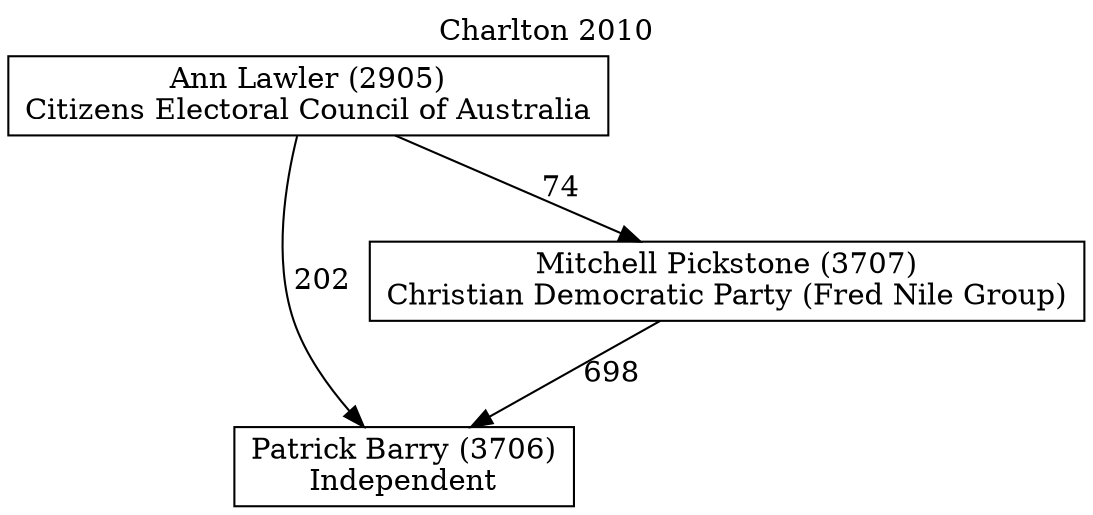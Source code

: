 // House preference flow
digraph "Patrick Barry (3706)_Charlton_2010" {
	graph [label="Charlton 2010" labelloc=t mclimit=10]
	node [shape=box]
	"Patrick Barry (3706)" [label="Patrick Barry (3706)
Independent"]
	"Mitchell Pickstone (3707)" [label="Mitchell Pickstone (3707)
Christian Democratic Party (Fred Nile Group)"]
	"Ann Lawler (2905)" [label="Ann Lawler (2905)
Citizens Electoral Council of Australia"]
	"Mitchell Pickstone (3707)" -> "Patrick Barry (3706)" [label=698]
	"Ann Lawler (2905)" -> "Mitchell Pickstone (3707)" [label=74]
	"Ann Lawler (2905)" -> "Patrick Barry (3706)" [label=202]
}
